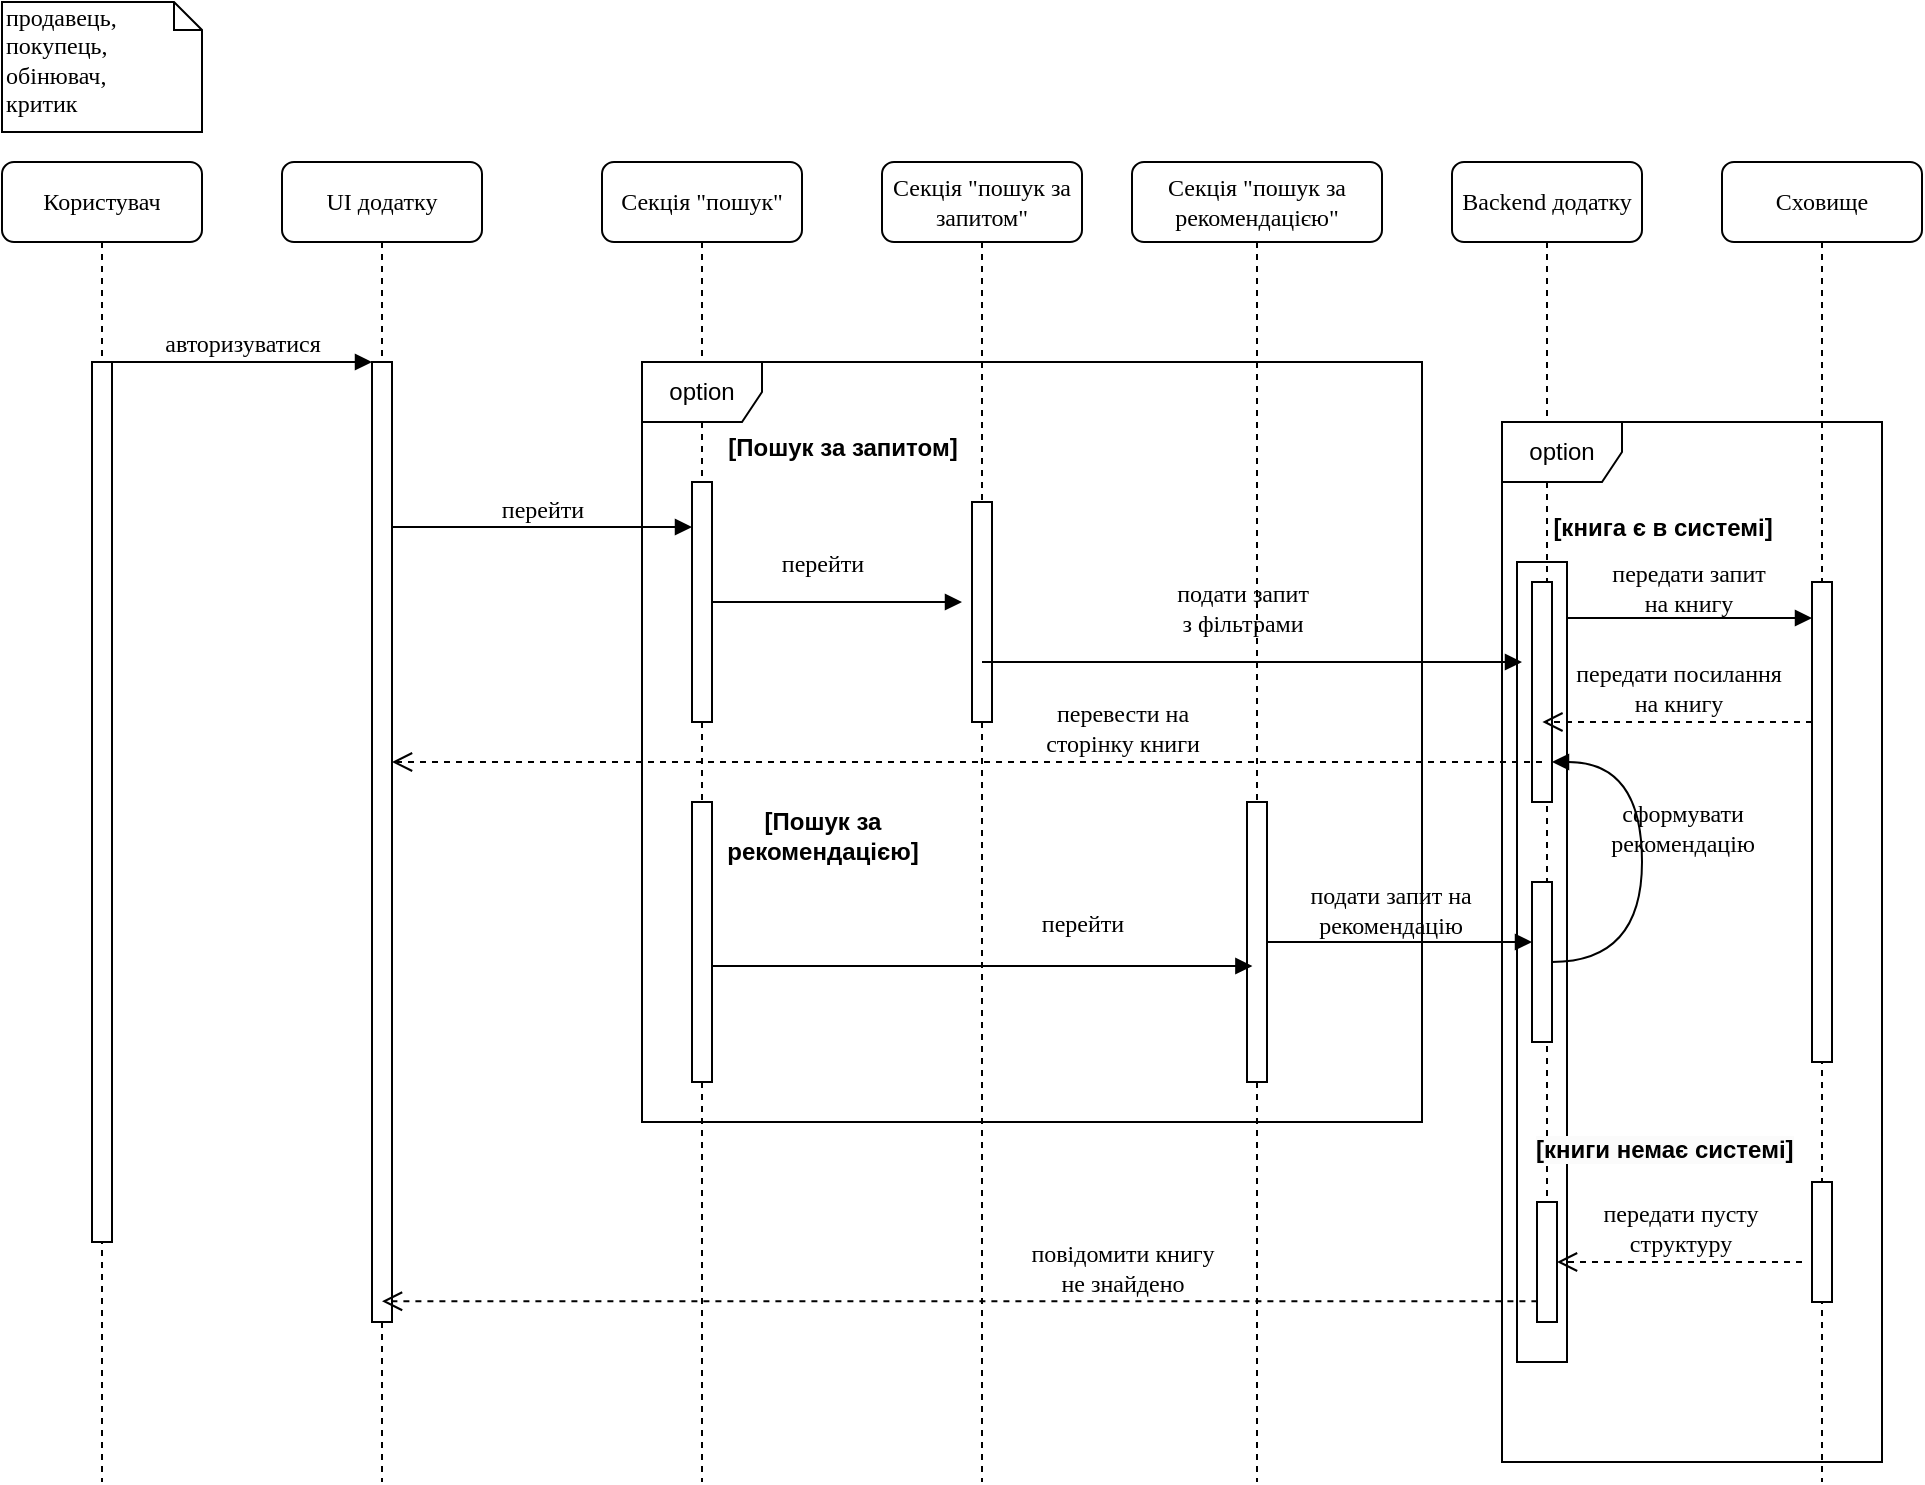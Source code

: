 <mxfile version="22.0.4" type="github">
  <diagram name="Page-1" id="13e1069c-82ec-6db2-03f1-153e76fe0fe0">
    <mxGraphModel dx="1050" dy="542" grid="1" gridSize="10" guides="1" tooltips="1" connect="1" arrows="1" fold="1" page="1" pageScale="1" pageWidth="1100" pageHeight="850" background="none" math="0" shadow="0">
      <root>
        <mxCell id="0" />
        <mxCell id="1" parent="0" />
        <mxCell id="r_P05IPv18CwloUZ1m-L-27" value="" style="html=1;points=[];perimeter=orthogonalPerimeter;rounded=0;shadow=0;comic=0;labelBackgroundColor=none;strokeWidth=1;fontFamily=Verdana;fontSize=12;align=center;" vertex="1" parent="1">
          <mxGeometry x="857.5" y="280" width="25" height="400" as="geometry" />
        </mxCell>
        <mxCell id="7baba1c4bc27f4b0-2" value="UI додатку" style="shape=umlLifeline;perimeter=lifelinePerimeter;whiteSpace=wrap;html=1;container=1;collapsible=0;recursiveResize=0;outlineConnect=0;rounded=1;shadow=0;comic=0;labelBackgroundColor=none;strokeWidth=1;fontFamily=Verdana;fontSize=12;align=center;" parent="1" vertex="1">
          <mxGeometry x="240" y="80" width="100" height="660" as="geometry" />
        </mxCell>
        <mxCell id="7baba1c4bc27f4b0-10" value="" style="html=1;points=[];perimeter=orthogonalPerimeter;rounded=0;shadow=0;comic=0;labelBackgroundColor=none;strokeWidth=1;fontFamily=Verdana;fontSize=12;align=center;" parent="7baba1c4bc27f4b0-2" vertex="1">
          <mxGeometry x="45" y="100" width="10" height="480" as="geometry" />
        </mxCell>
        <mxCell id="7baba1c4bc27f4b0-14" value="перейти" style="html=1;verticalAlign=bottom;endArrow=block;entryX=0;entryY=0;labelBackgroundColor=none;fontFamily=Verdana;fontSize=12;edgeStyle=elbowEdgeStyle;elbow=vertical;" parent="7baba1c4bc27f4b0-2" edge="1">
          <mxGeometry relative="1" as="geometry">
            <mxPoint x="55" y="182.5" as="sourcePoint" />
            <mxPoint x="205" y="182.5" as="targetPoint" />
          </mxGeometry>
        </mxCell>
        <mxCell id="7baba1c4bc27f4b0-3" value="Секція &quot;пошук&quot;" style="shape=umlLifeline;perimeter=lifelinePerimeter;whiteSpace=wrap;html=1;container=1;collapsible=0;recursiveResize=0;outlineConnect=0;rounded=1;shadow=0;comic=0;labelBackgroundColor=none;strokeWidth=1;fontFamily=Verdana;fontSize=12;align=center;" parent="1" vertex="1">
          <mxGeometry x="400" y="80" width="100" height="660" as="geometry" />
        </mxCell>
        <mxCell id="7baba1c4bc27f4b0-13" value="" style="html=1;points=[];perimeter=orthogonalPerimeter;rounded=0;shadow=0;comic=0;labelBackgroundColor=none;strokeWidth=1;fontFamily=Verdana;fontSize=12;align=center;" parent="7baba1c4bc27f4b0-3" vertex="1">
          <mxGeometry x="45" y="160" width="10" height="120" as="geometry" />
        </mxCell>
        <mxCell id="7baba1c4bc27f4b0-4" value="Секція &quot;пошук за запитом&quot;" style="shape=umlLifeline;perimeter=lifelinePerimeter;whiteSpace=wrap;html=1;container=1;collapsible=0;recursiveResize=0;outlineConnect=0;rounded=1;shadow=0;comic=0;labelBackgroundColor=none;strokeWidth=1;fontFamily=Verdana;fontSize=12;align=center;" parent="1" vertex="1">
          <mxGeometry x="540" y="80" width="100" height="660" as="geometry" />
        </mxCell>
        <mxCell id="7baba1c4bc27f4b0-5" value="Секція &quot;пошук за рекомендацією&quot;" style="shape=umlLifeline;perimeter=lifelinePerimeter;whiteSpace=wrap;html=1;container=1;collapsible=0;recursiveResize=0;outlineConnect=0;rounded=1;shadow=0;comic=0;labelBackgroundColor=none;strokeWidth=1;fontFamily=Verdana;fontSize=12;align=center;" parent="1" vertex="1">
          <mxGeometry x="665" y="80" width="125" height="660" as="geometry" />
        </mxCell>
        <mxCell id="7baba1c4bc27f4b0-6" value="Backend додатку" style="shape=umlLifeline;perimeter=lifelinePerimeter;whiteSpace=wrap;html=1;container=1;collapsible=0;recursiveResize=0;outlineConnect=0;rounded=1;shadow=0;comic=0;labelBackgroundColor=none;strokeWidth=1;fontFamily=Verdana;fontSize=12;align=center;" parent="1" vertex="1">
          <mxGeometry x="825" y="80" width="95" height="580" as="geometry" />
        </mxCell>
        <mxCell id="r_P05IPv18CwloUZ1m-L-4" value="" style="html=1;points=[];perimeter=orthogonalPerimeter;rounded=0;shadow=0;comic=0;labelBackgroundColor=none;strokeWidth=1;fontFamily=Verdana;fontSize=12;align=center;" vertex="1" parent="7baba1c4bc27f4b0-6">
          <mxGeometry x="40" y="210" width="10" height="110" as="geometry" />
        </mxCell>
        <mxCell id="7baba1c4bc27f4b0-28" value="" style="html=1;points=[];perimeter=orthogonalPerimeter;rounded=0;shadow=0;comic=0;labelBackgroundColor=none;strokeWidth=1;fontFamily=Verdana;fontSize=12;align=center;" parent="7baba1c4bc27f4b0-6" vertex="1">
          <mxGeometry x="42.5" y="520" width="10" height="60" as="geometry" />
        </mxCell>
        <mxCell id="r_P05IPv18CwloUZ1m-L-41" value="" style="html=1;points=[];perimeter=orthogonalPerimeter;rounded=0;shadow=0;comic=0;labelBackgroundColor=none;strokeWidth=1;fontFamily=Verdana;fontSize=12;align=center;" vertex="1" parent="7baba1c4bc27f4b0-6">
          <mxGeometry x="40" y="360" width="10" height="80" as="geometry" />
        </mxCell>
        <mxCell id="r_P05IPv18CwloUZ1m-L-42" value="сформувати &lt;br&gt;рекомендацію" style="html=1;verticalAlign=bottom;endArrow=block;labelBackgroundColor=none;fontFamily=Verdana;fontSize=12;elbow=vertical;edgeStyle=orthogonalEdgeStyle;curved=1;" edge="1" parent="7baba1c4bc27f4b0-6" source="r_P05IPv18CwloUZ1m-L-41" target="r_P05IPv18CwloUZ1m-L-4">
          <mxGeometry y="-20" relative="1" as="geometry">
            <mxPoint x="58" y="399.5" as="sourcePoint" />
            <mxPoint x="180" y="399.5" as="targetPoint" />
            <mxPoint as="offset" />
            <Array as="points">
              <mxPoint x="95" y="400" />
              <mxPoint x="95" y="300" />
            </Array>
          </mxGeometry>
        </mxCell>
        <mxCell id="7baba1c4bc27f4b0-7" value="Сховище" style="shape=umlLifeline;perimeter=lifelinePerimeter;whiteSpace=wrap;html=1;container=1;collapsible=0;recursiveResize=0;outlineConnect=0;rounded=1;shadow=0;comic=0;labelBackgroundColor=none;strokeWidth=1;fontFamily=Verdana;fontSize=12;align=center;" parent="1" vertex="1">
          <mxGeometry x="960" y="80" width="100" height="660" as="geometry" />
        </mxCell>
        <mxCell id="r_P05IPv18CwloUZ1m-L-16" value="" style="html=1;points=[];perimeter=orthogonalPerimeter;rounded=0;shadow=0;comic=0;labelBackgroundColor=none;strokeWidth=1;fontFamily=Verdana;fontSize=12;align=center;" vertex="1" parent="7baba1c4bc27f4b0-7">
          <mxGeometry x="45" y="510" width="10" height="60" as="geometry" />
        </mxCell>
        <mxCell id="7baba1c4bc27f4b0-8" value="Користувач" style="shape=umlLifeline;perimeter=lifelinePerimeter;whiteSpace=wrap;html=1;container=1;collapsible=0;recursiveResize=0;outlineConnect=0;rounded=1;shadow=0;comic=0;labelBackgroundColor=none;strokeWidth=1;fontFamily=Verdana;fontSize=12;align=center;" parent="1" vertex="1">
          <mxGeometry x="100" y="80" width="100" height="660" as="geometry" />
        </mxCell>
        <mxCell id="7baba1c4bc27f4b0-9" value="" style="html=1;points=[];perimeter=orthogonalPerimeter;rounded=0;shadow=0;comic=0;labelBackgroundColor=none;strokeWidth=1;fontFamily=Verdana;fontSize=12;align=center;" parent="7baba1c4bc27f4b0-8" vertex="1">
          <mxGeometry x="45" y="100" width="10" height="440" as="geometry" />
        </mxCell>
        <mxCell id="7baba1c4bc27f4b0-16" value="" style="html=1;points=[];perimeter=orthogonalPerimeter;rounded=0;shadow=0;comic=0;labelBackgroundColor=none;strokeWidth=1;fontFamily=Verdana;fontSize=12;align=center;" parent="1" vertex="1">
          <mxGeometry x="585" y="250" width="10" height="110" as="geometry" />
        </mxCell>
        <mxCell id="7baba1c4bc27f4b0-22" value="" style="html=1;points=[];perimeter=orthogonalPerimeter;rounded=0;shadow=0;comic=0;labelBackgroundColor=none;strokeWidth=1;fontFamily=Verdana;fontSize=12;align=center;" parent="1" vertex="1">
          <mxGeometry x="722.5" y="400" width="10" height="140" as="geometry" />
        </mxCell>
        <mxCell id="7baba1c4bc27f4b0-25" value="" style="html=1;points=[];perimeter=orthogonalPerimeter;rounded=0;shadow=0;comic=0;labelBackgroundColor=none;strokeColor=#000000;strokeWidth=1;fillColor=#FFFFFF;fontFamily=Verdana;fontSize=12;fontColor=#000000;align=center;" parent="1" vertex="1">
          <mxGeometry x="1005" y="290" width="10" height="240" as="geometry" />
        </mxCell>
        <mxCell id="7baba1c4bc27f4b0-11" value="авторизуватися" style="html=1;verticalAlign=bottom;endArrow=block;entryX=0;entryY=0;labelBackgroundColor=none;fontFamily=Verdana;fontSize=12;edgeStyle=elbowEdgeStyle;elbow=vertical;" parent="1" source="7baba1c4bc27f4b0-9" target="7baba1c4bc27f4b0-10" edge="1">
          <mxGeometry relative="1" as="geometry">
            <mxPoint x="220" y="190" as="sourcePoint" />
          </mxGeometry>
        </mxCell>
        <mxCell id="7baba1c4bc27f4b0-40" value="продавець,&amp;nbsp;&lt;br&gt;покупець,&lt;br&gt;обінювач,&lt;br&gt;критик" style="shape=note;whiteSpace=wrap;html=1;size=14;verticalAlign=top;align=left;spacingTop=-6;rounded=0;shadow=0;comic=0;labelBackgroundColor=none;strokeWidth=1;fontFamily=Verdana;fontSize=12" parent="1" vertex="1">
          <mxGeometry x="100" width="100" height="65" as="geometry" />
        </mxCell>
        <mxCell id="r_P05IPv18CwloUZ1m-L-9" value="option" style="shape=umlFrame;whiteSpace=wrap;html=1;pointerEvents=0;" vertex="1" parent="1">
          <mxGeometry x="850" y="210" width="190" height="520" as="geometry" />
        </mxCell>
        <mxCell id="r_P05IPv18CwloUZ1m-L-13" value="передати запит&lt;br&gt;на книгу" style="html=1;verticalAlign=bottom;endArrow=block;labelBackgroundColor=none;fontFamily=Verdana;fontSize=12;elbow=vertical;" edge="1" parent="1" source="r_P05IPv18CwloUZ1m-L-27">
          <mxGeometry x="-0.019" y="-2" relative="1" as="geometry">
            <mxPoint x="890" y="310" as="sourcePoint" />
            <mxPoint x="1005" y="308" as="targetPoint" />
            <mxPoint as="offset" />
          </mxGeometry>
        </mxCell>
        <mxCell id="r_P05IPv18CwloUZ1m-L-14" value="[книга є в системі]" style="text;align=center;fontStyle=1;verticalAlign=middle;spacingLeft=3;spacingRight=3;strokeColor=none;rotatable=0;points=[[0,0.5],[1,0.5]];portConstraint=eastwest;html=1;" vertex="1" parent="1">
          <mxGeometry x="890" y="250" width="80" height="26" as="geometry" />
        </mxCell>
        <mxCell id="r_P05IPv18CwloUZ1m-L-15" value="передати посилання &lt;br&gt;на книгу" style="html=1;verticalAlign=bottom;endArrow=open;dashed=1;endSize=8;exitX=0.18;exitY=0.613;labelBackgroundColor=none;fontFamily=Verdana;fontSize=12;exitDx=0;exitDy=0;exitPerimeter=0;" edge="1" parent="1">
          <mxGeometry relative="1" as="geometry">
            <mxPoint x="870.2" y="360" as="targetPoint" />
            <mxPoint x="1005.0" y="360" as="sourcePoint" />
          </mxGeometry>
        </mxCell>
        <mxCell id="r_P05IPv18CwloUZ1m-L-17" value="&lt;span style=&quot;color: rgb(0, 0, 0); font-family: Helvetica; font-size: 12px; font-style: normal; font-variant-ligatures: normal; font-variant-caps: normal; font-weight: 700; letter-spacing: normal; orphans: 2; text-align: center; text-indent: 0px; text-transform: none; widows: 2; word-spacing: 0px; -webkit-text-stroke-width: 0px; background-color: rgb(251, 251, 251); text-decoration-thickness: initial; text-decoration-style: initial; text-decoration-color: initial; float: none; display: inline !important;&quot;&gt;[книги немає системі]&lt;/span&gt;" style="text;whiteSpace=wrap;html=1;" vertex="1" parent="1">
          <mxGeometry x="865" y="560" width="140" height="40" as="geometry" />
        </mxCell>
        <mxCell id="r_P05IPv18CwloUZ1m-L-18" value="передати пусту &lt;br&gt;структуру" style="html=1;verticalAlign=bottom;endArrow=open;dashed=1;endSize=8;labelBackgroundColor=none;fontFamily=Verdana;fontSize=12;" edge="1" parent="1">
          <mxGeometry relative="1" as="geometry">
            <mxPoint x="877.5" y="630" as="targetPoint" />
            <mxPoint x="1000" y="630" as="sourcePoint" />
          </mxGeometry>
        </mxCell>
        <mxCell id="r_P05IPv18CwloUZ1m-L-19" value="перейти" style="html=1;verticalAlign=bottom;endArrow=block;labelBackgroundColor=none;fontFamily=Verdana;fontSize=12;elbow=vertical;" edge="1" parent="1" source="7baba1c4bc27f4b0-13">
          <mxGeometry x="-0.12" y="10" relative="1" as="geometry">
            <mxPoint x="350" y="210" as="sourcePoint" />
            <mxPoint x="580" y="300" as="targetPoint" />
            <Array as="points">
              <mxPoint x="580" y="300" />
            </Array>
            <mxPoint as="offset" />
          </mxGeometry>
        </mxCell>
        <mxCell id="r_P05IPv18CwloUZ1m-L-21" value="оption" style="shape=umlFrame;whiteSpace=wrap;html=1;pointerEvents=0;" vertex="1" parent="1">
          <mxGeometry x="420" y="180" width="390" height="380" as="geometry" />
        </mxCell>
        <mxCell id="r_P05IPv18CwloUZ1m-L-22" value="[Пошук за запитом]" style="text;align=center;fontStyle=1;verticalAlign=middle;spacingLeft=3;spacingRight=3;strokeColor=none;rotatable=0;points=[[0,0.5],[1,0.5]];portConstraint=eastwest;html=1;" vertex="1" parent="1">
          <mxGeometry x="480" y="210" width="80" height="26" as="geometry" />
        </mxCell>
        <mxCell id="r_P05IPv18CwloUZ1m-L-29" value="перевести на &lt;br&gt;сторінку книги" style="html=1;verticalAlign=bottom;endArrow=open;dashed=1;endSize=8;labelBackgroundColor=none;fontFamily=Verdana;fontSize=12;" edge="1" parent="1" target="7baba1c4bc27f4b0-10">
          <mxGeometry x="-0.27" relative="1" as="geometry">
            <mxPoint x="882" y="374" as="targetPoint" />
            <mxPoint x="870" y="380" as="sourcePoint" />
            <mxPoint as="offset" />
          </mxGeometry>
        </mxCell>
        <mxCell id="r_P05IPv18CwloUZ1m-L-30" value="" style="html=1;points=[];perimeter=orthogonalPerimeter;rounded=0;shadow=0;comic=0;labelBackgroundColor=none;strokeWidth=1;fontFamily=Verdana;fontSize=12;align=center;" vertex="1" parent="1">
          <mxGeometry x="445" y="400" width="10" height="140" as="geometry" />
        </mxCell>
        <mxCell id="r_P05IPv18CwloUZ1m-L-31" value="[Пошук за &lt;br&gt;рекомендацією]" style="text;align=center;fontStyle=1;verticalAlign=middle;spacingLeft=3;spacingRight=3;strokeColor=none;rotatable=0;points=[[0,0.5],[1,0.5]];portConstraint=eastwest;html=1;" vertex="1" parent="1">
          <mxGeometry x="470" y="404" width="80" height="26" as="geometry" />
        </mxCell>
        <mxCell id="r_P05IPv18CwloUZ1m-L-36" value="перейти" style="html=1;verticalAlign=bottom;endArrow=block;entryX=0.27;entryY=0.586;labelBackgroundColor=none;fontFamily=Verdana;fontSize=12;edgeStyle=elbowEdgeStyle;elbow=vertical;entryDx=0;entryDy=0;entryPerimeter=0;" edge="1" parent="1" source="r_P05IPv18CwloUZ1m-L-30" target="7baba1c4bc27f4b0-22">
          <mxGeometry x="0.369" y="12" relative="1" as="geometry">
            <mxPoint x="515" y="480" as="sourcePoint" />
            <mxPoint x="665" y="480.0" as="targetPoint" />
            <mxPoint as="offset" />
          </mxGeometry>
        </mxCell>
        <mxCell id="r_P05IPv18CwloUZ1m-L-37" value="подати запит &lt;br&gt;з фільтрами" style="html=1;verticalAlign=bottom;endArrow=block;entryX=0.27;entryY=0.586;labelBackgroundColor=none;fontFamily=Verdana;fontSize=12;edgeStyle=elbowEdgeStyle;elbow=vertical;entryDx=0;entryDy=0;entryPerimeter=0;" edge="1" parent="1">
          <mxGeometry x="-0.037" y="10" relative="1" as="geometry">
            <mxPoint x="590" y="330" as="sourcePoint" />
            <mxPoint x="860" y="330" as="targetPoint" />
            <mxPoint as="offset" />
          </mxGeometry>
        </mxCell>
        <mxCell id="r_P05IPv18CwloUZ1m-L-38" value="повідомити книгу &lt;br&gt;не знайдено" style="html=1;verticalAlign=bottom;endArrow=open;dashed=1;endSize=8;labelBackgroundColor=none;fontFamily=Verdana;fontSize=12;exitX=0.02;exitY=0.827;exitDx=0;exitDy=0;exitPerimeter=0;" edge="1" parent="1" source="7baba1c4bc27f4b0-28" target="7baba1c4bc27f4b0-2">
          <mxGeometry x="-0.282" relative="1" as="geometry">
            <mxPoint x="305" y="390" as="targetPoint" />
            <mxPoint x="880" y="390" as="sourcePoint" />
            <mxPoint as="offset" />
          </mxGeometry>
        </mxCell>
        <mxCell id="r_P05IPv18CwloUZ1m-L-39" value="подати запит на &lt;br&gt;рекомендацію" style="html=1;verticalAlign=bottom;endArrow=block;labelBackgroundColor=none;fontFamily=Verdana;fontSize=12;edgeStyle=elbowEdgeStyle;elbow=vertical;" edge="1" parent="1" target="r_P05IPv18CwloUZ1m-L-41">
          <mxGeometry x="-0.069" y="-1" relative="1" as="geometry">
            <mxPoint x="732.5" y="470" as="sourcePoint" />
            <mxPoint x="855.6" y="470.4" as="targetPoint" />
            <mxPoint as="offset" />
            <Array as="points">
              <mxPoint x="870" y="470" />
            </Array>
          </mxGeometry>
        </mxCell>
      </root>
    </mxGraphModel>
  </diagram>
</mxfile>
